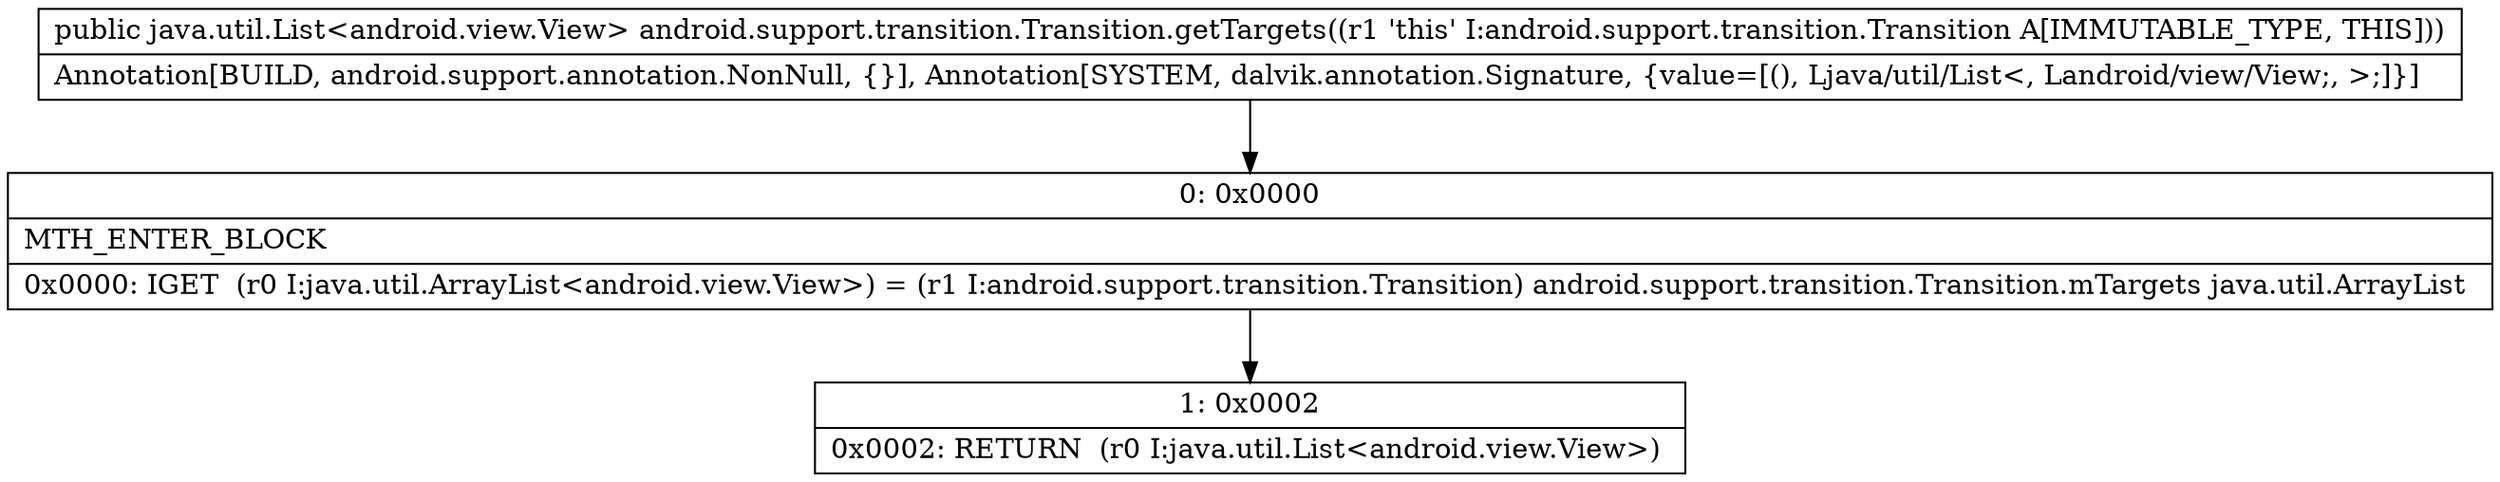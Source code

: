 digraph "CFG forandroid.support.transition.Transition.getTargets()Ljava\/util\/List;" {
Node_0 [shape=record,label="{0\:\ 0x0000|MTH_ENTER_BLOCK\l|0x0000: IGET  (r0 I:java.util.ArrayList\<android.view.View\>) = (r1 I:android.support.transition.Transition) android.support.transition.Transition.mTargets java.util.ArrayList \l}"];
Node_1 [shape=record,label="{1\:\ 0x0002|0x0002: RETURN  (r0 I:java.util.List\<android.view.View\>) \l}"];
MethodNode[shape=record,label="{public java.util.List\<android.view.View\> android.support.transition.Transition.getTargets((r1 'this' I:android.support.transition.Transition A[IMMUTABLE_TYPE, THIS]))  | Annotation[BUILD, android.support.annotation.NonNull, \{\}], Annotation[SYSTEM, dalvik.annotation.Signature, \{value=[(), Ljava\/util\/List\<, Landroid\/view\/View;, \>;]\}]\l}"];
MethodNode -> Node_0;
Node_0 -> Node_1;
}

